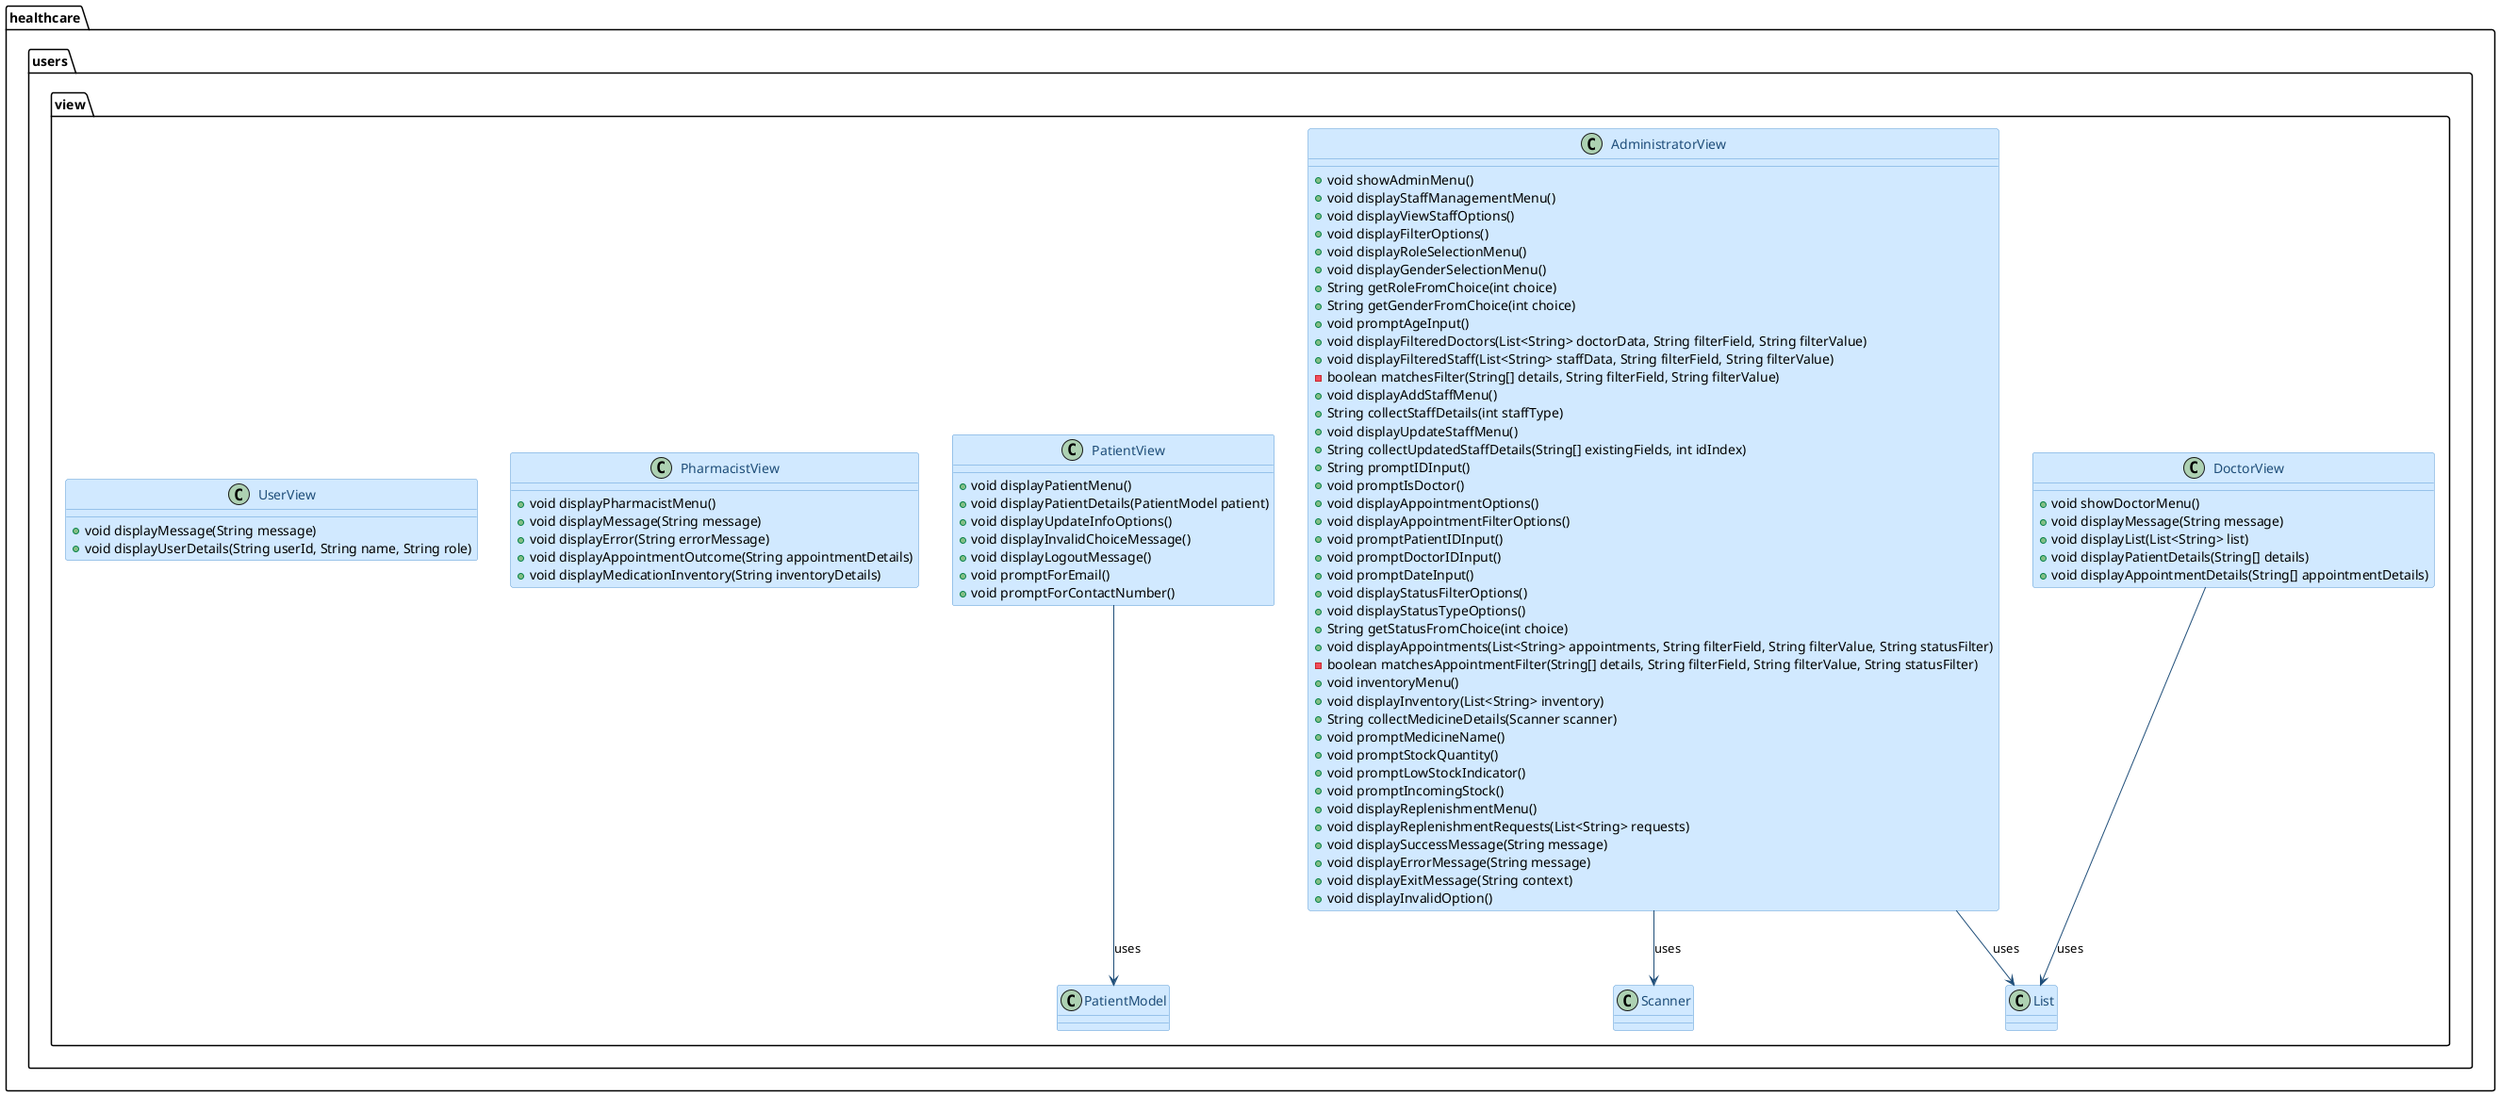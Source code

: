 @startuml view_collated
skinparam classBackgroundColor #D1E9FF
skinparam classBorderColor #5B9BD5
skinparam classFontColor #1F4E79
skinparam classArrowColor #1F4E79

package healthcare.users.view {

    class AdministratorView {
        + void showAdminMenu()
        + void displayStaffManagementMenu()
        + void displayViewStaffOptions()
        + void displayFilterOptions()
        + void displayRoleSelectionMenu()
        + void displayGenderSelectionMenu()
        + String getRoleFromChoice(int choice)
        + String getGenderFromChoice(int choice)
        + void promptAgeInput()
        + void displayFilteredDoctors(List<String> doctorData, String filterField, String filterValue)
        + void displayFilteredStaff(List<String> staffData, String filterField, String filterValue)
        - boolean matchesFilter(String[] details, String filterField, String filterValue)
        + void displayAddStaffMenu()
        + String collectStaffDetails(int staffType)
        + void displayUpdateStaffMenu()
        + String collectUpdatedStaffDetails(String[] existingFields, int idIndex)
        + String promptIDInput()
        + void promptIsDoctor()
        + void displayAppointmentOptions()
        + void displayAppointmentFilterOptions()
        + void promptPatientIDInput()
        + void promptDoctorIDInput()
        + void promptDateInput()
        + void displayStatusFilterOptions()
        + void displayStatusTypeOptions()
        + String getStatusFromChoice(int choice)
        + void displayAppointments(List<String> appointments, String filterField, String filterValue, String statusFilter)
        - boolean matchesAppointmentFilter(String[] details, String filterField, String filterValue, String statusFilter)
        + void inventoryMenu()
        + void displayInventory(List<String> inventory)
        + String collectMedicineDetails(Scanner scanner)
        + void promptMedicineName()
        + void promptStockQuantity()
        + void promptLowStockIndicator()
        + void promptIncomingStock()
        + void displayReplenishmentMenu()
        + void displayReplenishmentRequests(List<String> requests)
        + void displaySuccessMessage(String message)
        + void displayErrorMessage(String message)
        + void displayExitMessage(String context)
        + void displayInvalidOption()
    }

    class DoctorView {
        + void showDoctorMenu()
        + void displayMessage(String message)
        + void displayList(List<String> list)
        + void displayPatientDetails(String[] details)
        + void displayAppointmentDetails(String[] appointmentDetails)
    }

    class PatientView {
        + void displayPatientMenu()
        + void displayPatientDetails(PatientModel patient)
        + void displayUpdateInfoOptions()
        + void displayInvalidChoiceMessage()
        + void displayLogoutMessage()
        + void promptForEmail()
        + void promptForContactNumber()
    }

    class PharmacistView {
        + void displayPharmacistMenu()
        + void displayMessage(String message)
        + void displayError(String errorMessage)
        + void displayAppointmentOutcome(String appointmentDetails)
        + void displayMedicationInventory(String inventoryDetails)
    }

    class UserView {
        + void displayMessage(String message)
        + void displayUserDetails(String userId, String name, String role)
    }

    AdministratorView --> Scanner : uses
    AdministratorView --> List : uses
    DoctorView --> List : uses
    PatientView --> PatientModel : uses
}
@enduml
